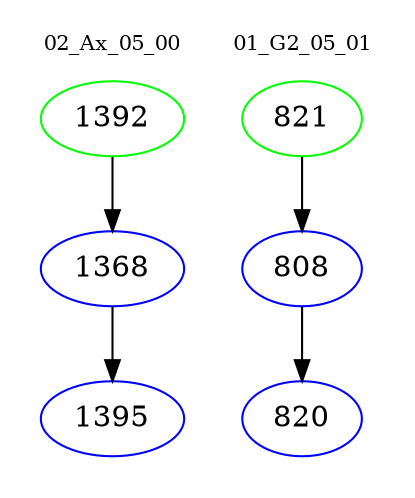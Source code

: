 digraph{
subgraph cluster_0 {
color = white
label = "02_Ax_05_00";
fontsize=10;
T0_1392 [label="1392", color="green"]
T0_1392 -> T0_1368 [color="black"]
T0_1368 [label="1368", color="blue"]
T0_1368 -> T0_1395 [color="black"]
T0_1395 [label="1395", color="blue"]
}
subgraph cluster_1 {
color = white
label = "01_G2_05_01";
fontsize=10;
T1_821 [label="821", color="green"]
T1_821 -> T1_808 [color="black"]
T1_808 [label="808", color="blue"]
T1_808 -> T1_820 [color="black"]
T1_820 [label="820", color="blue"]
}
}
